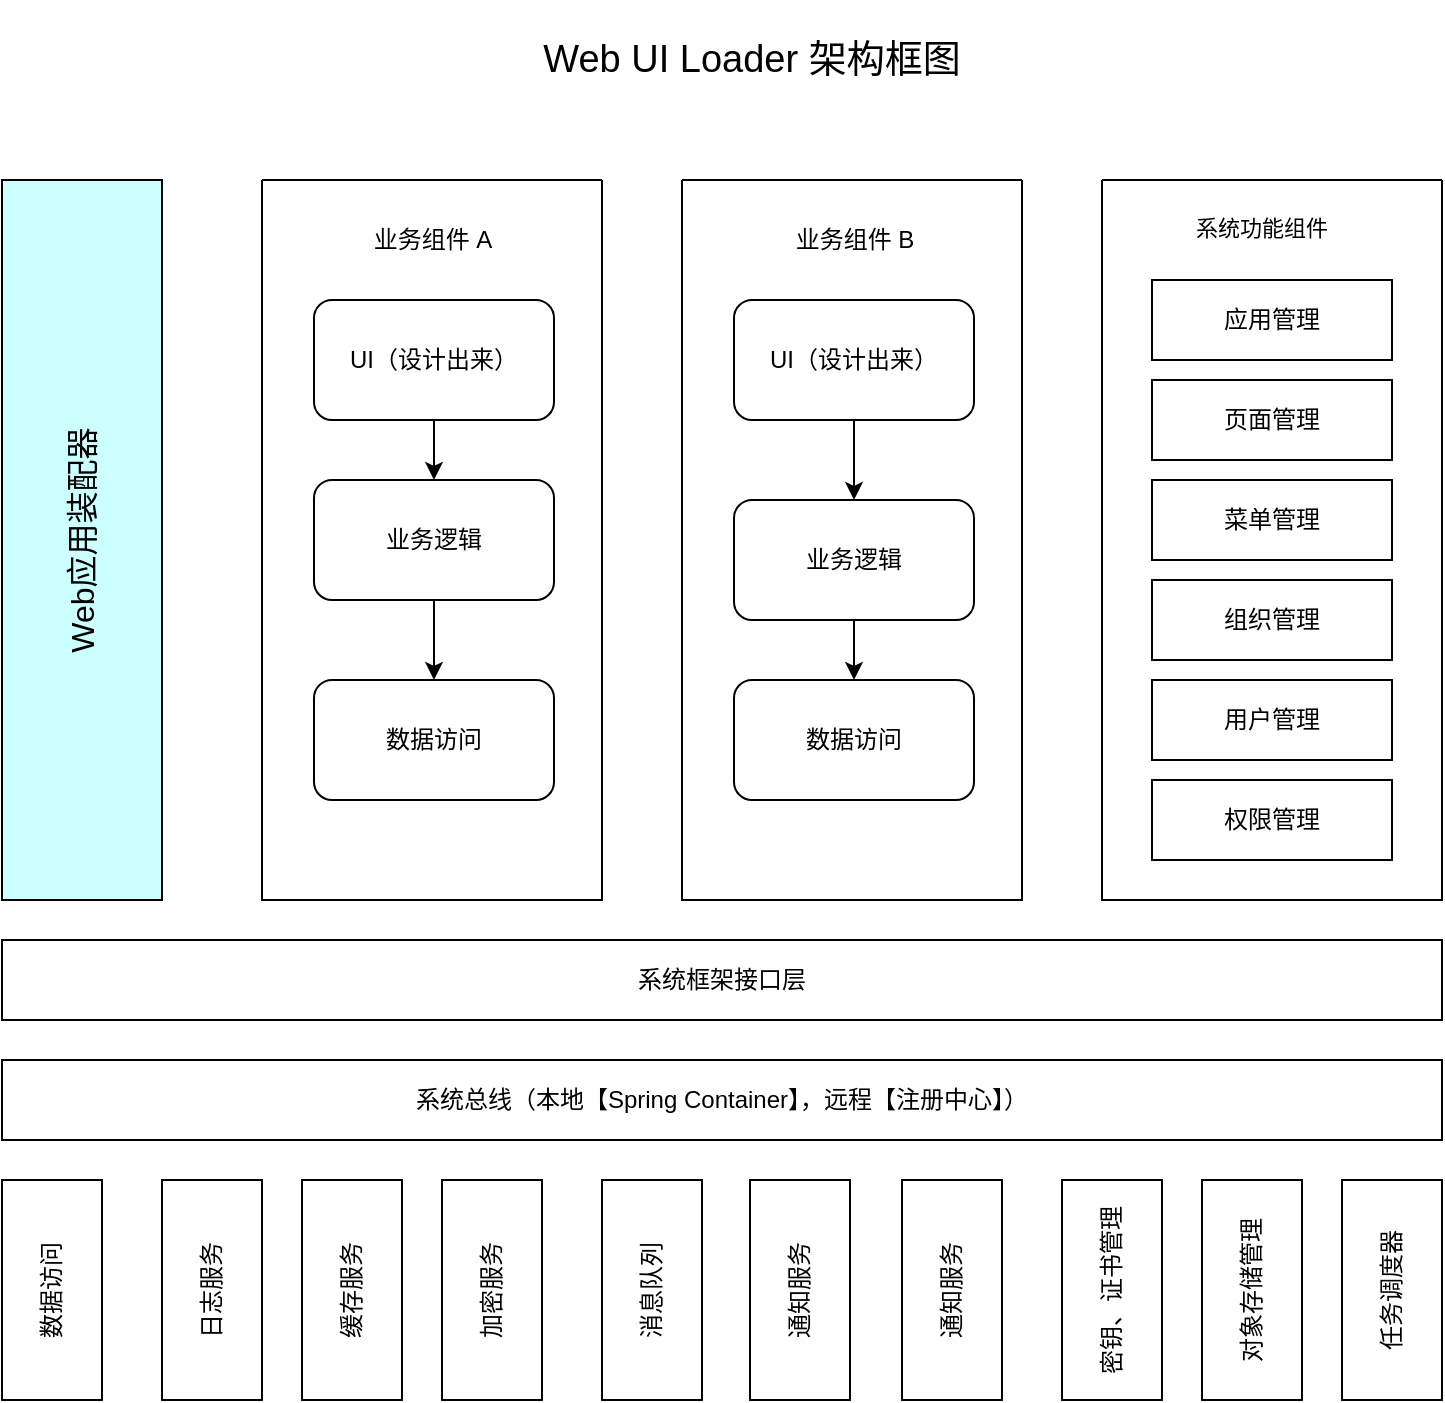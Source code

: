 <mxfile version="14.9.4" type="github">
  <diagram id="SoaL3gLZ2YO1JH6Mpvok" name="Page-1">
    <mxGraphModel dx="1422" dy="740" grid="1" gridSize="10" guides="1" tooltips="1" connect="1" arrows="1" fold="1" page="1" pageScale="1" pageWidth="827" pageHeight="1169" math="0" shadow="0">
      <root>
        <mxCell id="0" />
        <mxCell id="1" parent="0" />
        <mxCell id="3pJKEMpyGUiEuK4JpZSY-1" value="&lt;div style=&quot;font-size: 16px;&quot;&gt;Web应用装配器&lt;/div&gt;" style="rounded=0;whiteSpace=wrap;html=1;horizontal=0;fontSize=16;labelBackgroundColor=none;fillColor=#CCFFFF;" parent="1" vertex="1">
          <mxGeometry x="40" y="140" width="80" height="360" as="geometry" />
        </mxCell>
        <mxCell id="mTiEajPiZR37RKjkDfnB-1" value="&lt;div style=&quot;font-size: 19px;&quot;&gt;Web UI Loader 架构框图&lt;/div&gt;" style="text;html=1;strokeColor=none;fillColor=none;align=center;verticalAlign=middle;whiteSpace=wrap;rounded=0;fontSize=19;" vertex="1" parent="1">
          <mxGeometry x="300" y="50" width="230" height="60" as="geometry" />
        </mxCell>
        <mxCell id="mTiEajPiZR37RKjkDfnB-4" value="系统总线（本地【Spring Container】，远程【注册中心】）" style="rounded=0;whiteSpace=wrap;html=1;" vertex="1" parent="1">
          <mxGeometry x="40" y="580" width="720" height="40" as="geometry" />
        </mxCell>
        <mxCell id="mTiEajPiZR37RKjkDfnB-5" value="" style="swimlane;startSize=0;" vertex="1" parent="1">
          <mxGeometry x="380" y="140" width="170" height="360" as="geometry" />
        </mxCell>
        <mxCell id="mTiEajPiZR37RKjkDfnB-20" style="edgeStyle=orthogonalEdgeStyle;rounded=0;orthogonalLoop=1;jettySize=auto;html=1;exitX=0.5;exitY=1;exitDx=0;exitDy=0;entryX=0.5;entryY=0;entryDx=0;entryDy=0;" edge="1" parent="mTiEajPiZR37RKjkDfnB-5" source="3pJKEMpyGUiEuK4JpZSY-2" target="3pJKEMpyGUiEuK4JpZSY-3">
          <mxGeometry relative="1" as="geometry" />
        </mxCell>
        <mxCell id="3pJKEMpyGUiEuK4JpZSY-2" value="UI（设计出来）" style="rounded=1;whiteSpace=wrap;html=1;" parent="mTiEajPiZR37RKjkDfnB-5" vertex="1">
          <mxGeometry x="26" y="60" width="120" height="60" as="geometry" />
        </mxCell>
        <mxCell id="mTiEajPiZR37RKjkDfnB-21" style="edgeStyle=orthogonalEdgeStyle;rounded=0;orthogonalLoop=1;jettySize=auto;html=1;exitX=0.5;exitY=1;exitDx=0;exitDy=0;entryX=0.5;entryY=0;entryDx=0;entryDy=0;" edge="1" parent="mTiEajPiZR37RKjkDfnB-5" source="3pJKEMpyGUiEuK4JpZSY-3" target="3pJKEMpyGUiEuK4JpZSY-4">
          <mxGeometry relative="1" as="geometry" />
        </mxCell>
        <mxCell id="3pJKEMpyGUiEuK4JpZSY-3" value="业务逻辑" style="rounded=1;whiteSpace=wrap;html=1;" parent="mTiEajPiZR37RKjkDfnB-5" vertex="1">
          <mxGeometry x="26" y="160" width="120" height="60" as="geometry" />
        </mxCell>
        <mxCell id="3pJKEMpyGUiEuK4JpZSY-4" value="数据访问" style="rounded=1;whiteSpace=wrap;html=1;" parent="mTiEajPiZR37RKjkDfnB-5" vertex="1">
          <mxGeometry x="26" y="250" width="120" height="60" as="geometry" />
        </mxCell>
        <mxCell id="mTiEajPiZR37RKjkDfnB-17" value="业务组件 B" style="text;html=1;align=center;verticalAlign=middle;resizable=0;points=[];autosize=1;strokeColor=none;" vertex="1" parent="mTiEajPiZR37RKjkDfnB-5">
          <mxGeometry x="51" y="20" width="70" height="20" as="geometry" />
        </mxCell>
        <mxCell id="mTiEajPiZR37RKjkDfnB-6" value="" style="swimlane;startSize=0;" vertex="1" parent="1">
          <mxGeometry x="170" y="140" width="170" height="360" as="geometry" />
        </mxCell>
        <mxCell id="mTiEajPiZR37RKjkDfnB-18" style="edgeStyle=orthogonalEdgeStyle;rounded=0;orthogonalLoop=1;jettySize=auto;html=1;exitX=0.5;exitY=1;exitDx=0;exitDy=0;" edge="1" parent="mTiEajPiZR37RKjkDfnB-6" source="mTiEajPiZR37RKjkDfnB-7" target="mTiEajPiZR37RKjkDfnB-8">
          <mxGeometry relative="1" as="geometry" />
        </mxCell>
        <mxCell id="mTiEajPiZR37RKjkDfnB-7" value="UI（设计出来）" style="rounded=1;whiteSpace=wrap;html=1;" vertex="1" parent="mTiEajPiZR37RKjkDfnB-6">
          <mxGeometry x="26" y="60" width="120" height="60" as="geometry" />
        </mxCell>
        <mxCell id="mTiEajPiZR37RKjkDfnB-19" style="edgeStyle=orthogonalEdgeStyle;rounded=0;orthogonalLoop=1;jettySize=auto;html=1;exitX=0.5;exitY=1;exitDx=0;exitDy=0;entryX=0.5;entryY=0;entryDx=0;entryDy=0;" edge="1" parent="mTiEajPiZR37RKjkDfnB-6" source="mTiEajPiZR37RKjkDfnB-8" target="mTiEajPiZR37RKjkDfnB-9">
          <mxGeometry relative="1" as="geometry" />
        </mxCell>
        <mxCell id="mTiEajPiZR37RKjkDfnB-8" value="业务逻辑" style="rounded=1;whiteSpace=wrap;html=1;" vertex="1" parent="mTiEajPiZR37RKjkDfnB-6">
          <mxGeometry x="26" y="150" width="120" height="60" as="geometry" />
        </mxCell>
        <mxCell id="mTiEajPiZR37RKjkDfnB-9" value="数据访问" style="rounded=1;whiteSpace=wrap;html=1;" vertex="1" parent="mTiEajPiZR37RKjkDfnB-6">
          <mxGeometry x="26" y="250" width="120" height="60" as="geometry" />
        </mxCell>
        <mxCell id="mTiEajPiZR37RKjkDfnB-10" value="业务组件 A" style="text;html=1;align=center;verticalAlign=middle;resizable=0;points=[];autosize=1;strokeColor=none;" vertex="1" parent="mTiEajPiZR37RKjkDfnB-6">
          <mxGeometry x="50" y="20" width="70" height="20" as="geometry" />
        </mxCell>
        <mxCell id="mTiEajPiZR37RKjkDfnB-23" value="" style="swimlane;startSize=0;labelBackgroundColor=#ffffff;fillColor=#99FFFF;" vertex="1" parent="1">
          <mxGeometry x="590" y="140" width="170" height="360" as="geometry">
            <mxRectangle x="610" y="240" width="50" height="40" as="alternateBounds" />
          </mxGeometry>
        </mxCell>
        <mxCell id="mTiEajPiZR37RKjkDfnB-24" value="用户管理" style="rounded=0;whiteSpace=wrap;html=1;" vertex="1" parent="mTiEajPiZR37RKjkDfnB-23">
          <mxGeometry x="25" y="250" width="120" height="40" as="geometry" />
        </mxCell>
        <mxCell id="mTiEajPiZR37RKjkDfnB-25" value="组织管理" style="rounded=0;whiteSpace=wrap;html=1;" vertex="1" parent="mTiEajPiZR37RKjkDfnB-23">
          <mxGeometry x="25" y="200" width="120" height="40" as="geometry" />
        </mxCell>
        <mxCell id="mTiEajPiZR37RKjkDfnB-34" value="权限管理" style="rounded=0;whiteSpace=wrap;html=1;" vertex="1" parent="mTiEajPiZR37RKjkDfnB-23">
          <mxGeometry x="25" y="300" width="120" height="40" as="geometry" />
        </mxCell>
        <mxCell id="mTiEajPiZR37RKjkDfnB-36" value="系统功能组件" style="text;html=1;strokeColor=none;fillColor=none;align=center;verticalAlign=middle;whiteSpace=wrap;rounded=0;fontSize=11;" vertex="1" parent="mTiEajPiZR37RKjkDfnB-23">
          <mxGeometry x="40" y="9" width="80" height="30" as="geometry" />
        </mxCell>
        <mxCell id="mTiEajPiZR37RKjkDfnB-37" value="页面管理" style="rounded=0;whiteSpace=wrap;html=1;" vertex="1" parent="mTiEajPiZR37RKjkDfnB-23">
          <mxGeometry x="25" y="100" width="120" height="40" as="geometry" />
        </mxCell>
        <mxCell id="mTiEajPiZR37RKjkDfnB-39" value="菜单管理" style="rounded=0;whiteSpace=wrap;html=1;" vertex="1" parent="mTiEajPiZR37RKjkDfnB-23">
          <mxGeometry x="25" y="150" width="120" height="40" as="geometry" />
        </mxCell>
        <mxCell id="mTiEajPiZR37RKjkDfnB-41" value="应用管理" style="rounded=0;whiteSpace=wrap;html=1;" vertex="1" parent="mTiEajPiZR37RKjkDfnB-23">
          <mxGeometry x="25" y="50" width="120" height="40" as="geometry" />
        </mxCell>
        <mxCell id="mTiEajPiZR37RKjkDfnB-26" value="数据访问" style="rounded=0;whiteSpace=wrap;html=1;horizontal=0;" vertex="1" parent="1">
          <mxGeometry x="40" y="640" width="50" height="110" as="geometry" />
        </mxCell>
        <mxCell id="mTiEajPiZR37RKjkDfnB-27" value="日志服务" style="rounded=0;whiteSpace=wrap;html=1;horizontal=0;" vertex="1" parent="1">
          <mxGeometry x="120" y="640" width="50" height="110" as="geometry" />
        </mxCell>
        <mxCell id="mTiEajPiZR37RKjkDfnB-28" value="缓存服务" style="rounded=0;whiteSpace=wrap;html=1;horizontal=0;" vertex="1" parent="1">
          <mxGeometry x="190" y="640" width="50" height="110" as="geometry" />
        </mxCell>
        <mxCell id="mTiEajPiZR37RKjkDfnB-29" value="加密服务" style="rounded=0;whiteSpace=wrap;html=1;horizontal=0;" vertex="1" parent="1">
          <mxGeometry x="260" y="640" width="50" height="110" as="geometry" />
        </mxCell>
        <mxCell id="mTiEajPiZR37RKjkDfnB-30" value="消息队列" style="rounded=0;whiteSpace=wrap;html=1;horizontal=0;" vertex="1" parent="1">
          <mxGeometry x="340" y="640" width="50" height="110" as="geometry" />
        </mxCell>
        <mxCell id="mTiEajPiZR37RKjkDfnB-31" value="通知服务" style="rounded=0;whiteSpace=wrap;html=1;horizontal=0;" vertex="1" parent="1">
          <mxGeometry x="414" y="640" width="50" height="110" as="geometry" />
        </mxCell>
        <mxCell id="mTiEajPiZR37RKjkDfnB-32" value="系统框架接口层" style="rounded=0;whiteSpace=wrap;html=1;" vertex="1" parent="1">
          <mxGeometry x="40" y="520" width="720" height="40" as="geometry" />
        </mxCell>
        <mxCell id="mTiEajPiZR37RKjkDfnB-33" value="通知服务" style="rounded=0;whiteSpace=wrap;html=1;horizontal=0;" vertex="1" parent="1">
          <mxGeometry x="490" y="640" width="50" height="110" as="geometry" />
        </mxCell>
        <mxCell id="mTiEajPiZR37RKjkDfnB-42" value="&lt;div&gt;密钥、证书管理&lt;/div&gt;" style="rounded=0;whiteSpace=wrap;html=1;horizontal=0;" vertex="1" parent="1">
          <mxGeometry x="570" y="640" width="50" height="110" as="geometry" />
        </mxCell>
        <mxCell id="mTiEajPiZR37RKjkDfnB-43" value="对象存储管理" style="rounded=0;whiteSpace=wrap;html=1;horizontal=0;" vertex="1" parent="1">
          <mxGeometry x="640" y="640" width="50" height="110" as="geometry" />
        </mxCell>
        <mxCell id="mTiEajPiZR37RKjkDfnB-44" value="任务调度器" style="rounded=0;whiteSpace=wrap;html=1;horizontal=0;" vertex="1" parent="1">
          <mxGeometry x="710" y="640" width="50" height="110" as="geometry" />
        </mxCell>
      </root>
    </mxGraphModel>
  </diagram>
</mxfile>
